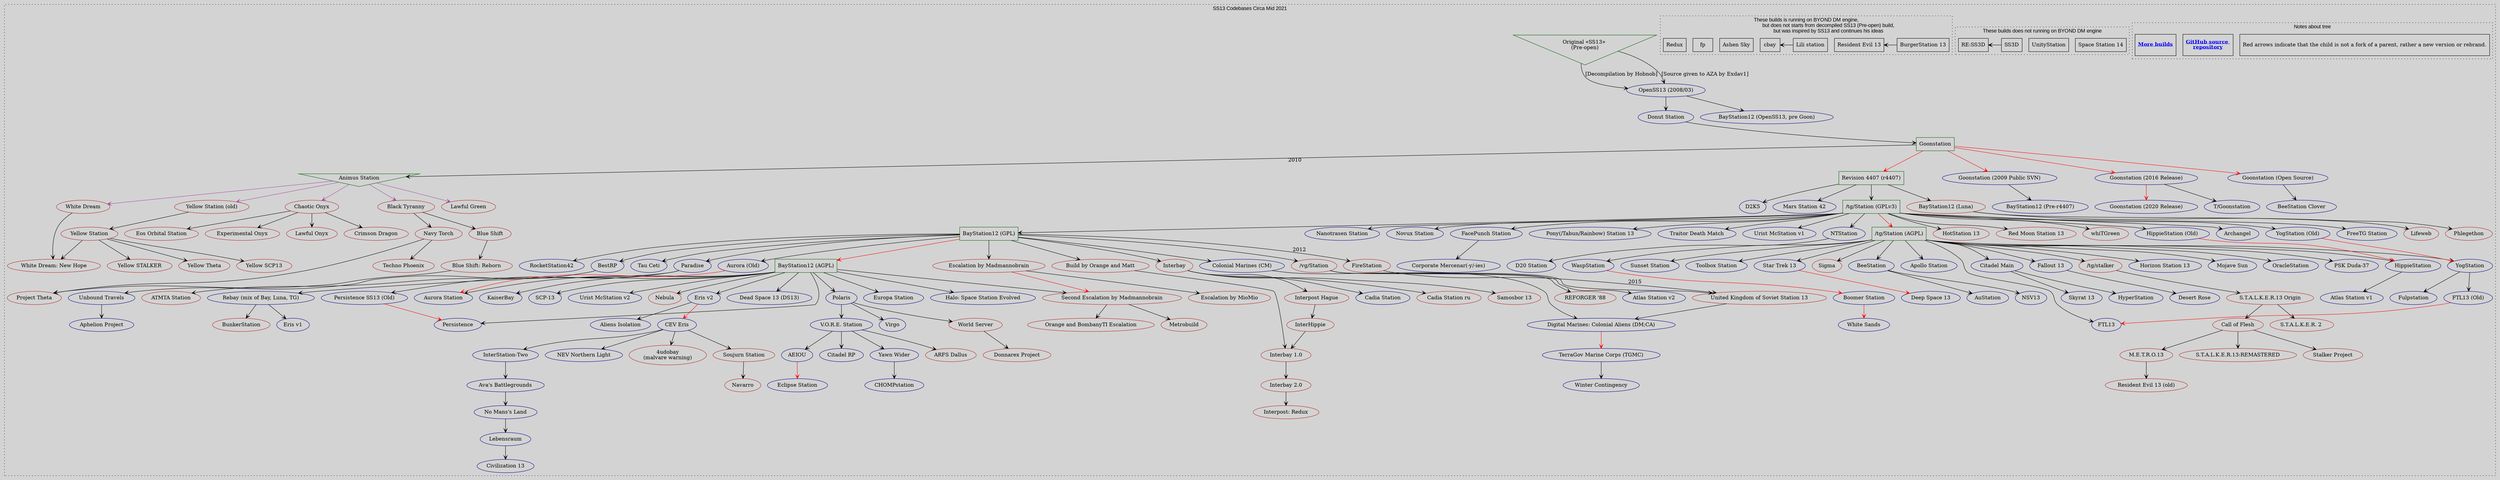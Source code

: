 digraph G {
	/// Attributes ///
	color    = "black"
	fontname = "Arial"
	fontsize = 14
	ratio    = "auto" //size = "30, 30"
	rankdir  = "LB"
	bgcolor  = lightgray
	//splines  = false

	graph [
		compound = true
	]
	edge [
		arrowhead = vee,
		arrowtail = vee,
		splines = curved
	]

	//
	subgraph "cluster Map"
	{
		//
		subgraph "cluster Note"
		{
			/// Attributes ///
			label    = "Notes about tree"
			style    = "dotted"
			rankdir  = "LB"
			compound = false
			rank     = same
			//pos      = "10,10!"

			node [
				shape    = rectangle,
				fontsize = 14,
				//width    = 3.5
				//height   = .08
				minlen = 1
			]
			edge [
				constraint = false
			]

			/// Nodes ///
			note1 [
				label  = "Red arrows indicate that the child is not a fork of a parent, rather a new version or rebrand.\l",
				width  = 4.5,
				height = .8
			]
			note2 [
				shape     = record,
				fontcolor = "blue"
				decorate  = true
				label     = <<b><u>GitHub source <br/>repository</u></b>>,
				URL       = "https://github.com/CthulhuOnIce/SS13-Codebases",
				width     = 1.4,
				height    = .8
			]
			note3 [
				shape     = record,
				fontcolor = "blue"
				decorate  = true
				label     = <<b><u>More builds</u></b>>,
				URL       = "https://github.com/SS13-Source-Archive",
				width     = 1.4,
				height    = .8
			]
			//dummy_helper1 [style = "invis", width = 3]

			/// Edges ///
			//note1            -> note2 [style = "invis", constraint = false, dir = left] //, taillabel = "tail", lhead=cluster_0, constraint=false]
			//node [shape=record, height=.08, fontsize=11, width=3.5]
			//note1            -> dummy_helper1 [style = "invis"] //, taillabel = "tail", lhead=cluster_0, constraint=false]
		}

		//
		subgraph "cluster not BYOND"
		{
			/// Attributes ///
			label    = "These builds does not running on BYOND DM engine"
			style    = "dotted"
			//rankdir  = "LB"
			//compound = false
			//rank     = same

			node [
				shape    = rectangle,
				//fontsize = 14,
				//width    = 3.5
				//height   = .08
				minlen   = 1
			]
			edge [
				constraint = false
				dir = left
			]

			/// Nodes ///
			"Space Station 14" // added by: CthulhuOnIce
			"UnityStation" // added by: CthulhuOnIce

			/// Edges ///
			"SS3D" -> "RE:SS3D" // added by: CthulhuOnIce
		}

		//
		subgraph "cluster BYOND dedicated"
		{
			/// Attributes ///
			label = "These builds is running on BYOND DM engine,
				but does not starts from decompiled SS13 (Pre-open) build,
				but was inspired by SS13 and continues his ideas"
			style = "dotted"

			node [
				shape    = rectangle,
				//fontsize = 14,
				//width    = 3.5
				//height   = .08
				minlen   = 1
			]
			edge [
				constraint = false
				dir = left
			]

			/// Edges ///
			"BurgerStation 13" -> "Resident Evil 13" // added by: Gesugao-san
			"Lili station"     -> "cbay" // added by: Gesugao-san

			/// Nodes ///
			"Ashen Sky" // added by: Gesugao-san
			"BurgerStation 13" // added by: CthulhuOnIce; Initial commit: https://github.com/BurgerLUA/burgerstation/commit/92619a74a8a069cda750ff6c06a6f36b58d1b896
			"cbay" // added by: Gesugao-san
			"fp" // added by: Gesugao-san
			"Lili station" // added by: Gesugao-san
			"Redux" // added by: Orange
			"Resident Evil 13" // added by: Gesugao-san
		}

		//
		//subgraph "cluster build (russian)"
		{
			/// Attributes ///
			label    = "These builds develops in russian community"
			style    = "dotted"
			//rankdir  = "LB"
			//compound = false
			//rank     = same

			node [
				//shape    = rectangle,
				//fontsize = 14,
				//width    = 3.5
				//height   = .08
				//minlen   = 1
				color    = "#B22222" //firebrick
			]
			edge [
				constraint = true
				dir = left
			]

			/// Nodes ///
			"Animus Station" [shape = invtriangle, color = darkgreen] // added by: Gesugao-san

			/// Edges ///
			"/tg/stalker"                                 -> "S.T.A.L.K.E.R.13 Origin" // added by: Gesugao-san
			"/tg/Station (AGPL)"                          -> "Sigma" // sadly added by: Gesugao-san
			"/tg/Station (GPLv3)"                         -> "HotStation 13" // added by: Gesugao-san
			"/tg/Station (GPLv3)"                         -> "Red Moon Station 13" // added by: Gesugao-san
			"/tg/Station (GPLv3)"                         -> "whiTGreen" // added by: Gesugao-san
			"/vg/Station"                                 -> "REFORGER '88" // added by: Gesugao-san
			"/vg/Station"                                 -> "United Kingdom of Soviet Station 13" // added by: Void.
			"Animus Station"                              -> "Black Tyranny" [color = "#a349a4"] // added by: Void.
			"Animus Station"                              -> "Chaotic Onyx" [color = "#a349a4"] // added by: Void.
			"Animus Station"                              -> "Lawful Green" [color = "#a349a4"] // added by: Void.
			"Animus Station"                              -> "White Dream" [color = "#a349a4"] // added by: Void.
			"Animus Station"                              -> "Yellow Station (old)" [color = "#a349a4"] // added by: Void.
			"BayStation12 (AGPL)"                         -> "Nebula" // added by: quardbreak
			"BayStation12 (AGPL)"                         -> "Second Escalation by Madmannobrain" // added by: Void.
			"BayStation12 (GPL)"                          -> "Build by Orange and Matt" // added by: Void.
			"BayStation12 (GPL)"                          -> "Escalation by Madmannobrain" // added by: Gesugao-san
			"BayStation12 (GPL)"                          -> "FireStation" [label = "2012"] // added by: Void.
			"BayStation12 (Luna)"                         -> "Lifeweb" // added by: CthulhuOnIce
			"BayStation12 (Luna)"                         -> "Phlegethon" // added by: Gesugao-san
			"Black Tyranny"                               -> "Blue Shift" // added by: Void.
			"Black Tyranny"                               -> "Navy Torch" // added by: Void.
			"Blue Shift: Reborn"                          -> "Project Theta" // added by: Void.
			"Blue Shift"                                  -> "Blue Shift: Reborn" // added by: Void.
			"Build by Orange and Matt"                    -> "Interbay 1.0" // added by: Void.
			"Call of Flesh"                               -> "M.E.T.R.O.13" // added by: Void.
			"Call of Flesh"                               -> "S.T.A.L.K.E.R.13:REMASTERED" // added by: Void.
			"Call of Flesh"                               -> "Stalker Project" // added by: Gesugao-san
			"CEV Eris"                                    -> "4udobay\n(malvare warning)" // added by: TapKo4eB
			"Chaotic Onyx"                                -> "Crimson Dragon" // added by: Void.
			"Chaotic Onyx"                                -> "Eos Orbital Station" // added by: Void.
			"Chaotic Onyx"                                -> "Experimental Onyx" // added by: Void.
			"Chaotic Onyx"                                -> "Lawful Onyx" // added by: Void.
			"Escalation by Madmannobrain"                 -> "Escalation by MioMio" // added by: Void.
			"Escalation by Madmannobrain"                 -> "Second Escalation by Madmannobrain" [color = red] // added by: Void.
			"FireStation"                                 -> "United Kingdom of Soviet Station 13" [label = "2015"] // added by: Void.
			"Goonstation"                                 -> "Animus Station" [label = "2010"] // proudly added by: Void. and Gesugao-san
			"Interbay 1.0"                                -> "Interbay 2.0" // added by: Gesugao-san
			"Interbay 2.0"                                -> "Interpost: Redux" // added by: Gesugao-san
			"Interbay"                                    -> "Cadia Station ru" // added by: Gesugao-san
			"Interbay"                                    -> "Interpost Hague" // added by: CthulhuOnIce
			"Interbay"                                    -> "Samosbor 13" // added by: Gesugao-san
			"InterHippie"                                 -> "Interbay 1.0" // added by: Gesugao-san
			"Interpost Hague"                             -> "InterHippie" // added by: Gesugao-san
			"M.E.T.R.O.13"                                -> "Resident Evil 13 (old)" // added by: Void.
			"Navy Torch"                                  -> "Project Theta" // added by: Gesugao-san
			"Navy Torch"                                  -> "Techno Phoenix" // added by: Gesugao-san
			"Paradise"                                    -> "ATMTA Station" // added by: Gesugao-san
			"Rebay (mix of Bay, Luna, TG)"                -> "BunkerStation" // added by: Gesugao-san, edit: Orange
			"S.T.A.L.K.E.R.13 Origin"                     -> "Call of Flesh" // added by: Gesugao-san
			"S.T.A.L.K.E.R.13 Origin"                     -> "S.T.A.L.K.E.R. 2 " // added by: Void.
			"Second Escalation by Madmannobrain"          -> "Metrobuild" // added by: Void.
			"Second Escalation by Madmannobrain"          -> "Orange and BombanyTI Escalation" // added by: Void.
			"Soujurn Station"                             -> "Navarro" // added by: Gesugao-san
			"V.O.R.E. Station"                            -> "ARFS Dallus" // added by: Gesugao-san
			"White Dream"                                 -> "White Dream: New Hope" // added by: Gesugao-san
			"World Server"                                -> "Donnarex Project" // added by: Gesugao-san
			"Yellow Station (old)"                        -> "Yellow Station" // added by: Void.
			"Yellow Station"                              -> "White Dream: New Hope" // added by: Void.
			"Yellow Station"                              -> "Yellow SCP13" // added by: Void.
			"Yellow Station"                              -> "Yellow STALKER" // added by: Void.
			"Yellow Station"                              -> "Yellow Theta" // added by: Void.
			//"S.T.A.L.K.E.R.13 Origin"                     -> "Ashen Sky" // added by: Gesugao-san
		}

		//
		//subgraph "cluster build (english)"
		{
			/// Attributes ///
			label    = "These builds develops in russian community"
			style    = "dotted"
			//rankdir  = "LB"
			//compound = false
			//rank     = same

			node [
				//shape    = rectangle,
				//fontsize = 14,
				//width    = 3.5
				//height   = .08
				//minlen   = 1
				color    = "#00008B" //DarkBlue
			]
			edge [
				constraint = true
				dir = left
			]

			/// Nodes ///
			"/tg/Station (AGPL)"           [shape = rectangle,   color = darkgreen] // added by: CthulhuOnIce
			"/tg/Station (GPLv3)"          [shape = rectangle,   color = darkgreen] // added by: CthulhuOnIce
			"BayStation12 (AGPL)"          [shape = rectangle,   color = darkgreen] // added by: CthulhuOnIce
			"BayStation12 (GPL)"           [shape = rectangle,   color = darkgreen] // added by: CthulhuOnIce
			"Goonstation"                  [shape = rectangle,   color = darkgreen] // added by: CthulhuOnIce
			"Original «SS13» \n(Pre-open)" [shape = invtriangle, color = darkgreen] // added by: CthulhuOnIce
			"Revision 4407 (r4407)"        [shape = rectangle,   color = darkgreen] // added by: CthulhuOnIce
			/// Nodes color override ///
			"CEV Eris"                     [color = "#00008B"] // added by: Gesugao-san
			"Paradise"                     [color = "#00008B"] // added by: CthulhuOnIce
			"Rebay (mix of Bay, Luna, TG)" [color = "#00008B"] // added by: Gesugao-san
			"V.O.R.E. Station"             [color = "#00008B"] // added by: CthulhuOnIce

			/// Edges ///
			"/tg/Station (AGPL)"                          -> "/tg/stalker" // added by: Gesugao-san
			"/tg/Station (AGPL)"                          -> "Apollo Station" // added by: CthulhuOnIce
			"/tg/Station (AGPL)"                          -> "BeeStation" // added by: CthulhuOnIce
			"/tg/Station (AGPL)"                          -> "Citadel Main" // added by: Zandario
			"/tg/Station (AGPL)"                          -> "Fallout 13" // added by: CthulhuOnIce
			"/tg/Station (AGPL)"                          -> "FTL13" // added by: CthulhuOnIce
			"/tg/Station (AGPL)"                          -> "HippieStation" // added by: CthulhuOnIce
			"/tg/Station (AGPL)"                          -> "Horizon Station 13" // added by: Gesugao-san
			"/tg/Station (AGPL)"                          -> "Mojave Sun" // added by: Zandario
			"/tg/Station (AGPL)"                          -> "OracleStation" // added by: CthulhuOnIce
			"/tg/Station (AGPL)"                          -> "PSK Duda-37" // added by: Gesugao-san
			"/tg/Station (AGPL)"                          -> "Star Trek 13" // added by: CthulhuOnIce
			"/tg/Station (AGPL)"                          -> "Sunset Station" // added by: CthulhuOnIce
			"/tg/Station (AGPL)"                          -> "Toolbox Station" // added by: CthulhuOnIce
			"/tg/Station (AGPL)"                          -> "WaspStation" // added by: CthulhuOnIce
			"/tg/Station (AGPL)"                          -> "YogStation" // added by: CthulhuOnIce
			"/tg/Station (GPLv3)"                         -> "/tg/Station (AGPL)" [color = red] // added by: CthulhuOnIce
			"/tg/Station (GPLv3)"                         -> "Archangel" // added by: CthulhuOnIce
			"/tg/Station (GPLv3)"                         -> "BayStation12 (GPL)" // added by: CthulhuOnIce
			"/tg/Station (GPLv3)"                         -> "FacePunch Station" // added by: CthulhuOnIce
			"/tg/Station (GPLv3)"                         -> "FreeTG Station" // added by: Gesugao-san
			"/tg/Station (GPLv3)"                         -> "HippieStation (Old)" // added by: CthulhuOnIce
			"/tg/Station (GPLv3)"                         -> "Nanotrasen Station" // added by: Gesugao-san
			"/tg/Station (GPLv3)"                         -> "Novux Station" // added by: Gesugao-san
			"/tg/Station (GPLv3)"                         -> "NTStation" // added by: CthulhuOnIce
			"/tg/Station (GPLv3)"                         -> "Pony(/Tabun/Rainbow) Station 13" // added by: Gesugao-san
			"/tg/Station (GPLv3)"                         -> "Traitor Death Match" // added by: CthulhuOnIce
			"/tg/Station (GPLv3)"                         -> "Urist McStation v1" // added by: Gesugao-san
			"/tg/Station (GPLv3)"                         -> "YogStation (Old)" // added by: CthulhuOnIce
			"/vg/Station"                                 -> "Atlas Station v2" // added by: Gesugao-san
			"AEIOU"                                       -> "Eclipse Station" [color = red] // added by: CthulhuOnIce
			"Aurora (Old)"                                -> "Aurora Station" [color = red] // added by: CthulhuOnIce
			"Ava's Battlegrounds"                         -> "No Mans's Land" // added by: CthulhuOnIce
			"BayStation12 (AGPL)"                         -> "Aurora Station" // added by: CthulhuOnIce
			"BayStation12 (AGPL)"                         -> "Dead Space 13 (DS13)" // added by: CthulhuOnIce
			"BayStation12 (AGPL)"                         -> "Eris v2" // added by: Gesugao-san
			"BayStation12 (AGPL)"                         -> "Europa Station" // added by: CthulhuOnIce
			"BayStation12 (AGPL)"                         -> "Halo: Space Station Evolved" // added by: CthulhuOnIce
			"BayStation12 (AGPL)"                         -> "KaiserBay" // added by: Gesugao-san
			"BayStation12 (AGPL)"                         -> "Persistence" // added by: CthulhuOnIce
			"BayStation12 (AGPL)"                         -> "Polaris" // added by: CthulhuOnIce
			"BayStation12 (AGPL)"                         -> "Rebay (mix of Bay, Luna, TG)" // added by: Gesugao-san
			"BayStation12 (AGPL)"                         -> "SCP-13" // added by: CthulhuOnIce
			"BayStation12 (AGPL)"                         -> "Urist McStation v2" // added by: CthulhuOnIce, edit: Gesugao-san
			"BayStation12 (GPL)"                          -> "/vg/Station" // added by: CthulhuOnIce
			"BayStation12 (GPL)"                          -> "Aurora (Old)" // added by: CthulhuOnIce
			"BayStation12 (GPL)"                          -> "BayStation12 (AGPL)" [color = red] // added by: CthulhuOnIce
			"BayStation12 (GPL)"                          -> "BestRP" // added by: CthulhuOnIce
			"BayStation12 (GPL)"                          -> "Colonial Marines (CM)" // added by: CthulhuOnIce
			"BayStation12 (GPL)"                          -> "Interbay" // added by: CthulhuOnIce, edit: Orange
			"BayStation12 (GPL)"                          -> "Paradise" // added by: CthulhuOnIce
			"BayStation12 (GPL)"                          -> "RocketStation42" // added by: CthulhuOnIce
			"BayStation12 (GPL)"                          -> "Tau Ceti" // added by: CthulhuOnIce
			"BeeStation"                                  -> "AuStation" // added by: CthulhuOnIce
			"BeeStation"                                  -> "NSV13" // added by: qwertyquerty
			"BestRP"                                      -> "Unbound Travels" // added by: BlueNexus
			"Boomer Station"                              -> "White Sands" [color = red] // added by: CthulhuOnIce, edit: comradef191
			"CEV Eris"                                    -> "InterStation-Two" // added by: CthulhuOnIce
			"CEV Eris"                                    -> "NEV Northern Light" // added by: drexample
			"CEV Eris"                                    -> "Soujurn Station" // added by: Gesugao-san
			"Citadel Main"                                -> "HyperStation" // added by: Zandario
			"Citadel Main"                                -> "Skyrat 13" // added by: Zandario
			"Colonial Marines (CM)"                       -> "Digital Marines: Colonial Aliens (DM;CA)" // added by: CthulhuOnIce
			"Digital Marines: Colonial Aliens (DM;CA)"    -> "TerraGov Marine Corps (TGMC)" [color = red] // added by: CthulhuOnIce
			"Donut Station"                               -> "Goonstation" // added by: CthulhuOnIce, edited: Gesugao-san
			"Eris v2"                                     -> "Aliens Isolation" // added by: Gesugao-san
			"Eris v2"                                     -> "CEV Eris" [color = red] // added by: Gesugao-san
			"FacePunch Station"                           -> "Corporate Mercenar(-y/-ies)" // added by: CthulhuOnIce
			"Fallout 13"                                  -> "Desert Rose" // added by: CthulhuOnIce
			"FTL13 (Old)"                                 -> "FTL13" [color = red] // added by: CthulhuOnIce
			"Goonstation (2009 Public SVN)"               -> "BayStation12 (Pre-r4407)" // added by: comradef191, edited: Gesugao-san
			"Goonstation (2016 Release)"                  -> "Goonstation (2020 Release)" [color = red] // added by: CthulhuOnIce
			"Goonstation (2016 Release)"                  -> "T/Goonstation" // added by: CthulhuOnIce
			"Goonstation (Open Source)"                   -> "BeeStation Clover" // added by: Gesugao-san
			"Goonstation"                                 -> "Goonstation (2009 Public SVN)" [color = red] // added by: comradef191, edited: Gesugao-san
			"Goonstation"                                 -> "Goonstation (2016 Release)" [color = red] // added by: CthulhuOnIce
			"Goonstation"                                 -> "Goonstation (Open Source)" [color = red] // added by: CthulhuOnIce
			"Goonstation"                                 -> "Revision 4407 (r4407)" [color = red] // added by: CthulhuOnIce
			"HippieStation (Old)"                         -> "HippieStation" [color = red] // added by: Gesugao-san
			"HippieStation"                               -> "Atlas Station v1" // added by: Gesugao-san
			"Interbay"                                    -> "Cadia Station" // added by: Gesugao-san
			"InterStation-Two"                            -> "Ava's Battlegrounds" // added by: CthulhuOnIce
			"Lebensraum"                                  -> "Civilization 13" // added by: CthulhuOnIce
			"No Mans's Land"                              -> "Lebensraum" // added by: CthulhuOnIce
			"NTStation"                                   -> "D20 Station" // added by: CthulhuOnIce
			"OpenSS13 (2008/03)"                          -> "BayStation12 (OpenSS13, pre Goon)" // added by: CthulhuOnIce, edited: Gesugao-san
			"OpenSS13 (2008/03)"                          -> "Donut Station" // added by: Gesugao-san
			"Original «SS13» \n(Pre-open)"                -> "OpenSS13 (2008/03)" [label = "[Decompilation by Hobnob]"] // added by: CthulhuOnIce, edited: Gesugao-san
			"Original «SS13» \n(Pre-open)"                -> "OpenSS13 (2008/03)" [label = "[Source given to AZA by Exdav1]"] // added by: Gesugao-san
			"Paradise"                                    -> "Persistence SS13 (Old)" // added by: CthulhuOnIce
			"Persistence SS13 (Old)"                      -> "Persistence" [color = red] // added by: Gesugao-san
			"Polaris"                                     -> "V.O.R.E. Station" // added by: CthulhuOnIce
			"Polaris"                                     -> "Virgo" // added by: Gesugao-san
			"Polaris"                                     -> "World Server" // added by: CthulhuOnIce
			"Rebay (mix of Bay, Luna, TG)"                -> "Eris v1" // added by: Gesugao-san
			"Revision 4407 (r4407)"                       -> "/tg/Station (GPLv3)" // added by: CthulhuOnIce, edited: Gesugao-san
			"Revision 4407 (r4407)"                       -> "BayStation12 (Luna)" // added by: CthulhuOnIce
			"Revision 4407 (r4407)"                       -> "D2K5" // added by: CthulhuOnIce
			"Revision 4407 (r4407)"                       -> "Mars Station 42" // added by: CthulhuOnIce
			"Star Trek 13"                                -> "Deep Space 13" [color = red] // added by: CthulhuOnIce
			"TerraGov Marine Corps (TGMC)"                -> "Winter Contingency" // added by: Gesugao-san
			"Unbound Travels"                             -> "Aphelion Project" // added by: BlueNexus
			"United Kingdom of Soviet Station 13"         -> "Digital Marines: Colonial Aliens (DM;CA)" // added by: Void.
			"V.O.R.E. Station"                            -> "AEIOU" // added by: CthulhuOnIce
			"V.O.R.E. Station"                            -> "Citadel RP" // added by: Zandario
			"V.O.R.E. Station"                            -> "Yawn Wider" // added by: CthulhuOnIce
			"WaspStation"                                 -> "Boomer Station" [color = red] // added by: CthulhuOnIce
			"Yawn Wider"                                  -> "CHOMPstation" // added by: CthulhuOnIce
			"YogStation (Old)"                            -> "YogStation" [color = red] // added by: CthulhuOnIce
			"YogStation"                                  -> "FTL13 (Old)" // added by: CthulhuOnIce, edited: quardbreak
			"YogStation"                                  -> "Fulpstation" // added by: CthulhuOnIce
		}

		/// Attributes ///
		label    = "SS13 Codebases Circa Mid 2021"
		labelloc = "top"
		style    = "dotted"
		//rankdir = "TB"
		//edge [constraint = true]
	}
}
